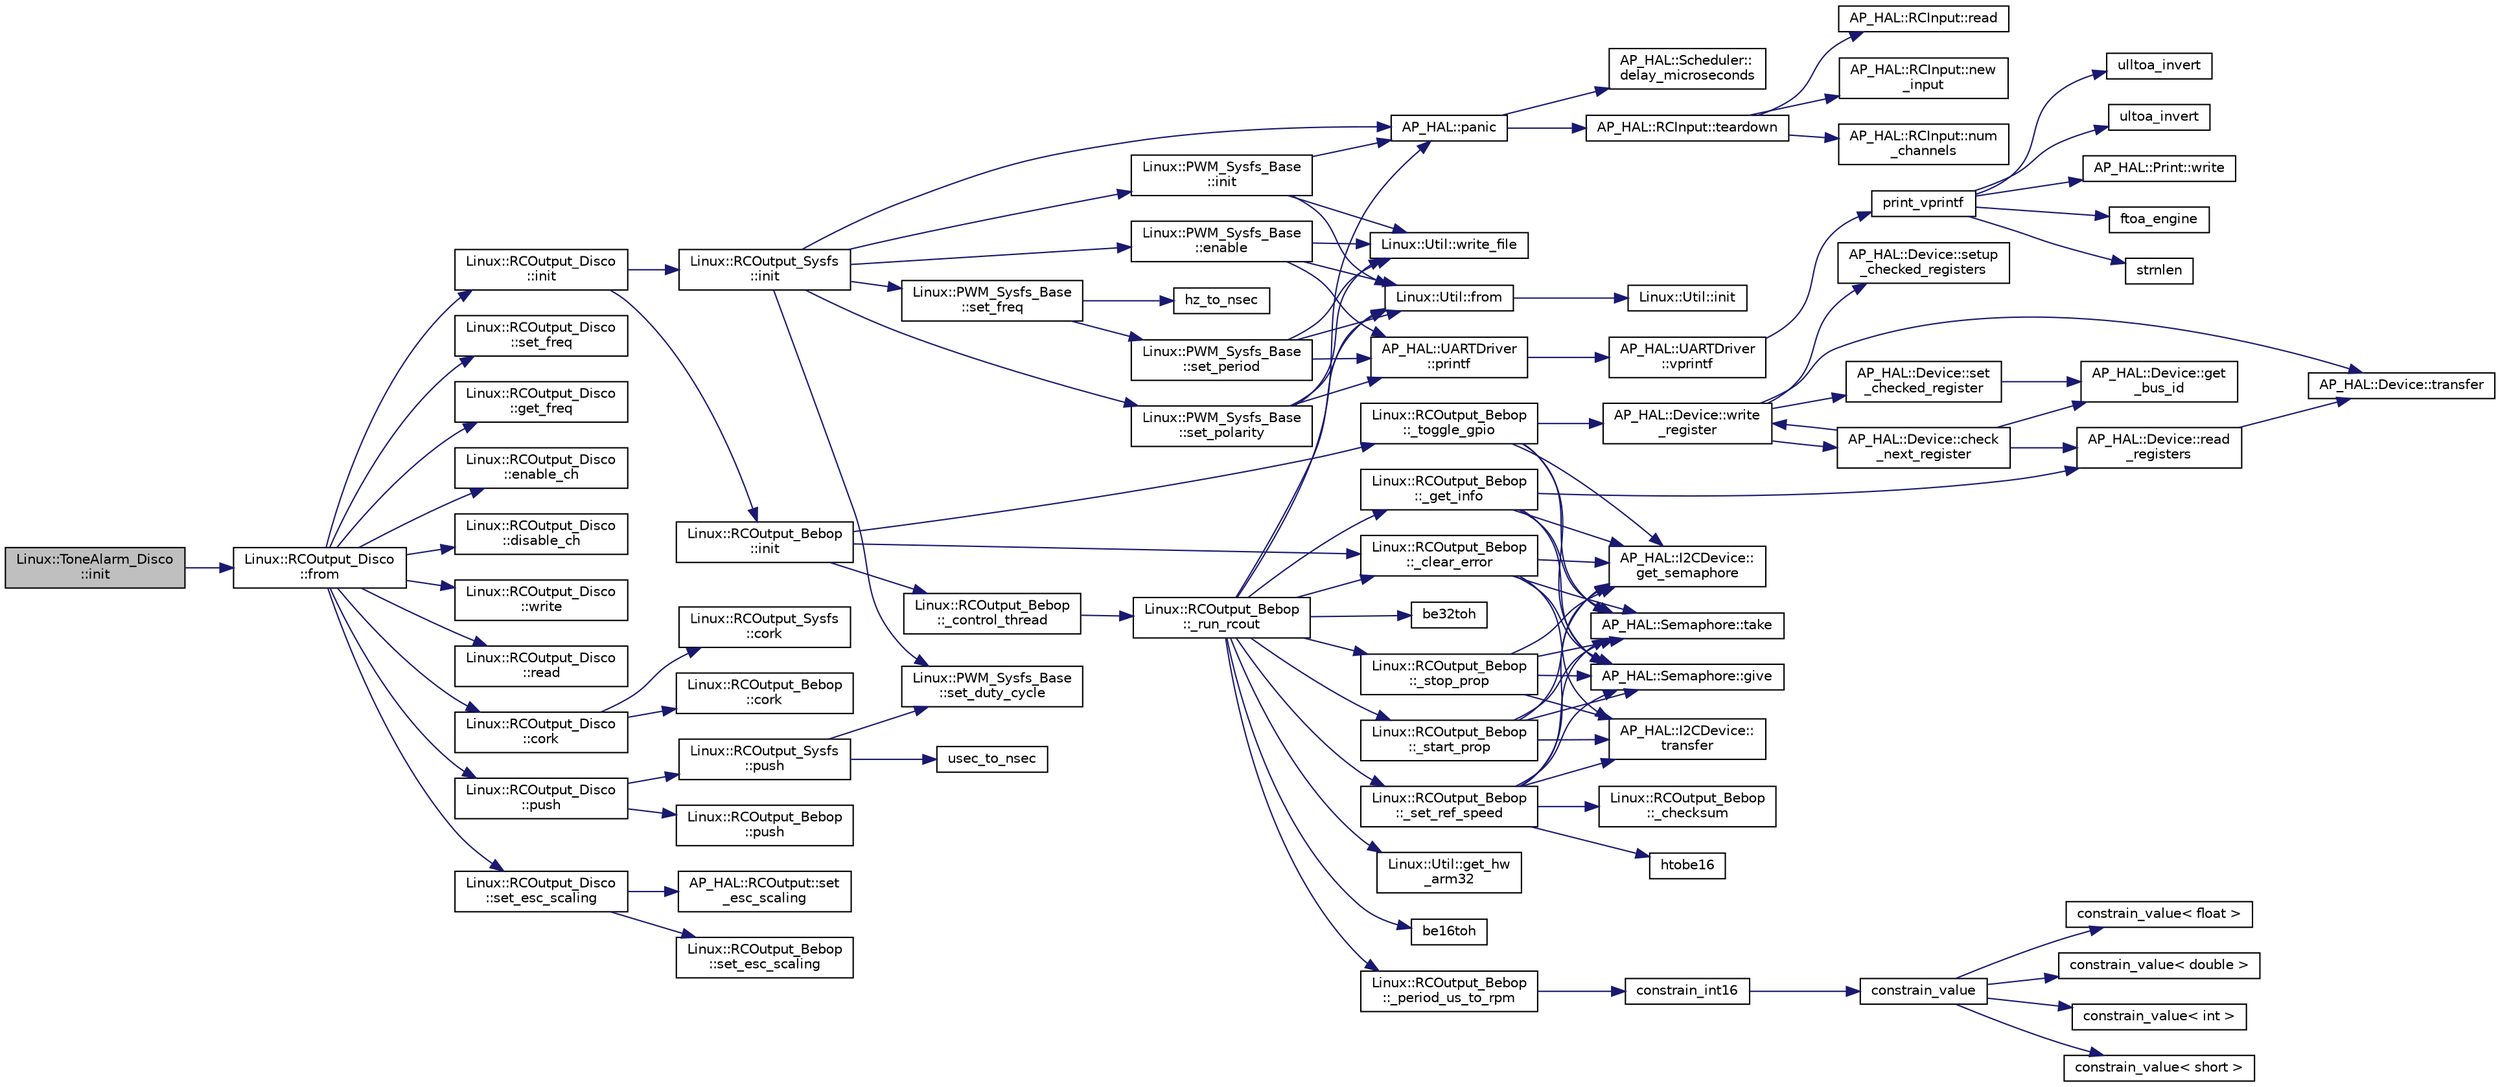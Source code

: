 digraph "Linux::ToneAlarm_Disco::init"
{
 // INTERACTIVE_SVG=YES
  edge [fontname="Helvetica",fontsize="10",labelfontname="Helvetica",labelfontsize="10"];
  node [fontname="Helvetica",fontsize="10",shape=record];
  rankdir="LR";
  Node1 [label="Linux::ToneAlarm_Disco\l::init",height=0.2,width=0.4,color="black", fillcolor="grey75", style="filled", fontcolor="black"];
  Node1 -> Node2 [color="midnightblue",fontsize="10",style="solid",fontname="Helvetica"];
  Node2 [label="Linux::RCOutput_Disco\l::from",height=0.2,width=0.4,color="black", fillcolor="white", style="filled",URL="$classLinux_1_1RCOutput__Disco.html#a8692caab118bef928bbc9cc2a0a494b9"];
  Node2 -> Node3 [color="midnightblue",fontsize="10",style="solid",fontname="Helvetica"];
  Node3 [label="Linux::RCOutput_Disco\l::init",height=0.2,width=0.4,color="black", fillcolor="white", style="filled",URL="$classLinux_1_1RCOutput__Disco.html#aa7c4f715a6e793972896389de9d642ad"];
  Node3 -> Node4 [color="midnightblue",fontsize="10",style="solid",fontname="Helvetica"];
  Node4 [label="Linux::RCOutput_Sysfs\l::init",height=0.2,width=0.4,color="black", fillcolor="white", style="filled",URL="$classLinux_1_1RCOutput__Sysfs.html#ad1cd8fe20a99d08df3401f1f0ea968f2"];
  Node4 -> Node5 [color="midnightblue",fontsize="10",style="solid",fontname="Helvetica"];
  Node5 [label="AP_HAL::panic",height=0.2,width=0.4,color="black", fillcolor="white", style="filled",URL="$namespaceAP__HAL.html#a71832f03d849a0c088f04fc98d3c8143"];
  Node5 -> Node6 [color="midnightblue",fontsize="10",style="solid",fontname="Helvetica"];
  Node6 [label="AP_HAL::RCInput::teardown",height=0.2,width=0.4,color="black", fillcolor="white", style="filled",URL="$classAP__HAL_1_1RCInput.html#a2bea13d38f2b9ae8bf5193a3a69f0a31"];
  Node6 -> Node7 [color="midnightblue",fontsize="10",style="solid",fontname="Helvetica"];
  Node7 [label="AP_HAL::RCInput::new\l_input",height=0.2,width=0.4,color="black", fillcolor="white", style="filled",URL="$classAP__HAL_1_1RCInput.html#aee1fade33080edef83dd7db0fad0f7da"];
  Node6 -> Node8 [color="midnightblue",fontsize="10",style="solid",fontname="Helvetica"];
  Node8 [label="AP_HAL::RCInput::num\l_channels",height=0.2,width=0.4,color="black", fillcolor="white", style="filled",URL="$classAP__HAL_1_1RCInput.html#ae55f959c6115c1f41783af3a2b6c4fcd"];
  Node6 -> Node9 [color="midnightblue",fontsize="10",style="solid",fontname="Helvetica"];
  Node9 [label="AP_HAL::RCInput::read",height=0.2,width=0.4,color="black", fillcolor="white", style="filled",URL="$classAP__HAL_1_1RCInput.html#a078fd7e6d2e6a899009ec674a8e03498"];
  Node5 -> Node10 [color="midnightblue",fontsize="10",style="solid",fontname="Helvetica"];
  Node10 [label="AP_HAL::Scheduler::\ldelay_microseconds",height=0.2,width=0.4,color="black", fillcolor="white", style="filled",URL="$classAP__HAL_1_1Scheduler.html#a78c4f1b1f192ac1c99544b6cc8f099b0"];
  Node4 -> Node11 [color="midnightblue",fontsize="10",style="solid",fontname="Helvetica"];
  Node11 [label="Linux::PWM_Sysfs_Base\l::init",height=0.2,width=0.4,color="black", fillcolor="white", style="filled",URL="$classLinux_1_1PWM__Sysfs__Base.html#a2e255d387f313730098c3e9db321481d"];
  Node11 -> Node5 [color="midnightblue",fontsize="10",style="solid",fontname="Helvetica"];
  Node11 -> Node12 [color="midnightblue",fontsize="10",style="solid",fontname="Helvetica"];
  Node12 [label="Linux::Util::from",height=0.2,width=0.4,color="black", fillcolor="white", style="filled",URL="$classLinux_1_1Util.html#addd6070e02a90ee0a7063f0c3db4fecc"];
  Node12 -> Node13 [color="midnightblue",fontsize="10",style="solid",fontname="Helvetica"];
  Node13 [label="Linux::Util::init",height=0.2,width=0.4,color="black", fillcolor="white", style="filled",URL="$classLinux_1_1Util.html#ae03dc062803bf3bcda9cbd77e781c7d4"];
  Node11 -> Node14 [color="midnightblue",fontsize="10",style="solid",fontname="Helvetica"];
  Node14 [label="Linux::Util::write_file",height=0.2,width=0.4,color="black", fillcolor="white", style="filled",URL="$classLinux_1_1Util.html#af217ed63397b599a1b94ff6d0675ff9c"];
  Node4 -> Node15 [color="midnightblue",fontsize="10",style="solid",fontname="Helvetica"];
  Node15 [label="Linux::PWM_Sysfs_Base\l::enable",height=0.2,width=0.4,color="black", fillcolor="white", style="filled",URL="$classLinux_1_1PWM__Sysfs__Base.html#a13de94e200597038465d7347d1b28f25"];
  Node15 -> Node12 [color="midnightblue",fontsize="10",style="solid",fontname="Helvetica"];
  Node15 -> Node14 [color="midnightblue",fontsize="10",style="solid",fontname="Helvetica"];
  Node15 -> Node16 [color="midnightblue",fontsize="10",style="solid",fontname="Helvetica"];
  Node16 [label="AP_HAL::UARTDriver\l::printf",height=0.2,width=0.4,color="black", fillcolor="white", style="filled",URL="$classAP__HAL_1_1UARTDriver.html#a6ceedc792594e59fc7d80b39a435f027"];
  Node16 -> Node17 [color="midnightblue",fontsize="10",style="solid",fontname="Helvetica"];
  Node17 [label="AP_HAL::UARTDriver\l::vprintf",height=0.2,width=0.4,color="black", fillcolor="white", style="filled",URL="$classAP__HAL_1_1UARTDriver.html#aa8abfb6d6641299472c29ac1edde559f"];
  Node17 -> Node18 [color="midnightblue",fontsize="10",style="solid",fontname="Helvetica"];
  Node18 [label="print_vprintf",height=0.2,width=0.4,color="black", fillcolor="white", style="filled",URL="$print__vprintf_8cpp.html#a1534eaeab54696df96975b56d9f49212"];
  Node18 -> Node19 [color="midnightblue",fontsize="10",style="solid",fontname="Helvetica"];
  Node19 [label="AP_HAL::Print::write",height=0.2,width=0.4,color="black", fillcolor="white", style="filled",URL="$classAP__HAL_1_1Print.html#acc65391952a43334f8f5c9bef341f501"];
  Node18 -> Node20 [color="midnightblue",fontsize="10",style="solid",fontname="Helvetica"];
  Node20 [label="ftoa_engine",height=0.2,width=0.4,color="black", fillcolor="white", style="filled",URL="$ftoa__engine_8cpp.html#a1c28234da8f20b43c85890d4bb452947"];
  Node18 -> Node21 [color="midnightblue",fontsize="10",style="solid",fontname="Helvetica"];
  Node21 [label="strnlen",height=0.2,width=0.4,color="black", fillcolor="white", style="filled",URL="$replace_8cpp.html#a880bcc7b85a09e6254691bebd5344b51"];
  Node18 -> Node22 [color="midnightblue",fontsize="10",style="solid",fontname="Helvetica"];
  Node22 [label="ulltoa_invert",height=0.2,width=0.4,color="black", fillcolor="white", style="filled",URL="$utoa__invert_8cpp.html#a34926f552460b47c414ec4d83b32815c"];
  Node18 -> Node23 [color="midnightblue",fontsize="10",style="solid",fontname="Helvetica"];
  Node23 [label="ultoa_invert",height=0.2,width=0.4,color="black", fillcolor="white", style="filled",URL="$utoa__invert_8cpp.html#a5d99bba8e697c1e11da489d88fca8559"];
  Node4 -> Node24 [color="midnightblue",fontsize="10",style="solid",fontname="Helvetica"];
  Node24 [label="Linux::PWM_Sysfs_Base\l::set_freq",height=0.2,width=0.4,color="black", fillcolor="white", style="filled",URL="$classLinux_1_1PWM__Sysfs__Base.html#a50e507faa5755bf00b21867764464f6f"];
  Node24 -> Node25 [color="midnightblue",fontsize="10",style="solid",fontname="Helvetica"];
  Node25 [label="Linux::PWM_Sysfs_Base\l::set_period",height=0.2,width=0.4,color="black", fillcolor="white", style="filled",URL="$classLinux_1_1PWM__Sysfs__Base.html#ae559797471c204de7ff10c2aced67b0e"];
  Node25 -> Node12 [color="midnightblue",fontsize="10",style="solid",fontname="Helvetica"];
  Node25 -> Node14 [color="midnightblue",fontsize="10",style="solid",fontname="Helvetica"];
  Node25 -> Node16 [color="midnightblue",fontsize="10",style="solid",fontname="Helvetica"];
  Node24 -> Node26 [color="midnightblue",fontsize="10",style="solid",fontname="Helvetica"];
  Node26 [label="hz_to_nsec",height=0.2,width=0.4,color="black", fillcolor="white", style="filled",URL="$AP__Math_8h.html#aeba7824fdcc216a25fb200958928ff12"];
  Node4 -> Node27 [color="midnightblue",fontsize="10",style="solid",fontname="Helvetica"];
  Node27 [label="Linux::PWM_Sysfs_Base\l::set_duty_cycle",height=0.2,width=0.4,color="black", fillcolor="white", style="filled",URL="$classLinux_1_1PWM__Sysfs__Base.html#a498c10f6b0197ec9ac2f8e5e40dbdb4b"];
  Node4 -> Node28 [color="midnightblue",fontsize="10",style="solid",fontname="Helvetica"];
  Node28 [label="Linux::PWM_Sysfs_Base\l::set_polarity",height=0.2,width=0.4,color="black", fillcolor="white", style="filled",URL="$classLinux_1_1PWM__Sysfs__Base.html#a72a4815261b1866ba377f1b44245a9a9"];
  Node28 -> Node12 [color="midnightblue",fontsize="10",style="solid",fontname="Helvetica"];
  Node28 -> Node14 [color="midnightblue",fontsize="10",style="solid",fontname="Helvetica"];
  Node28 -> Node16 [color="midnightblue",fontsize="10",style="solid",fontname="Helvetica"];
  Node3 -> Node29 [color="midnightblue",fontsize="10",style="solid",fontname="Helvetica"];
  Node29 [label="Linux::RCOutput_Bebop\l::init",height=0.2,width=0.4,color="black", fillcolor="white", style="filled",URL="$classLinux_1_1RCOutput__Bebop.html#abcfe02fe9d864e772312746047ab048e"];
  Node29 -> Node30 [color="midnightblue",fontsize="10",style="solid",fontname="Helvetica"];
  Node30 [label="Linux::RCOutput_Bebop\l::_control_thread",height=0.2,width=0.4,color="black", fillcolor="white", style="filled",URL="$classLinux_1_1RCOutput__Bebop.html#a268f09061922bcc792a67fabf70617bc"];
  Node30 -> Node31 [color="midnightblue",fontsize="10",style="solid",fontname="Helvetica"];
  Node31 [label="Linux::RCOutput_Bebop\l::_run_rcout",height=0.2,width=0.4,color="black", fillcolor="white", style="filled",URL="$classLinux_1_1RCOutput__Bebop.html#a1baaeabaade1ea15e4c770c9277821cc"];
  Node31 -> Node32 [color="midnightblue",fontsize="10",style="solid",fontname="Helvetica"];
  Node32 [label="Linux::RCOutput_Bebop\l::_get_info",height=0.2,width=0.4,color="black", fillcolor="white", style="filled",URL="$classLinux_1_1RCOutput__Bebop.html#aa2ea705fca68e17bde411377af8a2c30"];
  Node32 -> Node33 [color="midnightblue",fontsize="10",style="solid",fontname="Helvetica"];
  Node33 [label="AP_HAL::I2CDevice::\lget_semaphore",height=0.2,width=0.4,color="black", fillcolor="white", style="filled",URL="$classAP__HAL_1_1I2CDevice.html#aecaa17329f98d50d437e53507b1e5c77"];
  Node32 -> Node34 [color="midnightblue",fontsize="10",style="solid",fontname="Helvetica"];
  Node34 [label="AP_HAL::Semaphore::take",height=0.2,width=0.4,color="black", fillcolor="white", style="filled",URL="$classAP__HAL_1_1Semaphore.html#abd3a0affad8bb211981a979f30386589"];
  Node32 -> Node35 [color="midnightblue",fontsize="10",style="solid",fontname="Helvetica"];
  Node35 [label="AP_HAL::Device::read\l_registers",height=0.2,width=0.4,color="black", fillcolor="white", style="filled",URL="$classAP__HAL_1_1Device.html#a66215f964cfb5c7421effdb88a749550"];
  Node35 -> Node36 [color="midnightblue",fontsize="10",style="solid",fontname="Helvetica"];
  Node36 [label="AP_HAL::Device::transfer",height=0.2,width=0.4,color="black", fillcolor="white", style="filled",URL="$classAP__HAL_1_1Device.html#a2af24b5f93b678af718b65a606e538b0"];
  Node32 -> Node37 [color="midnightblue",fontsize="10",style="solid",fontname="Helvetica"];
  Node37 [label="AP_HAL::Semaphore::give",height=0.2,width=0.4,color="black", fillcolor="white", style="filled",URL="$classAP__HAL_1_1Semaphore.html#afcdbf03d5bea9d83037acc93bfaea7ce"];
  Node31 -> Node5 [color="midnightblue",fontsize="10",style="solid",fontname="Helvetica"];
  Node31 -> Node12 [color="midnightblue",fontsize="10",style="solid",fontname="Helvetica"];
  Node31 -> Node38 [color="midnightblue",fontsize="10",style="solid",fontname="Helvetica"];
  Node38 [label="Linux::Util::get_hw\l_arm32",height=0.2,width=0.4,color="black", fillcolor="white", style="filled",URL="$classLinux_1_1Util.html#a7be36bbc123b07ab7c5b5e583773f39a"];
  Node31 -> Node39 [color="midnightblue",fontsize="10",style="solid",fontname="Helvetica"];
  Node39 [label="be16toh",height=0.2,width=0.4,color="black", fillcolor="white", style="filled",URL="$sparse-endian_8h.html#a4460d76503583c1209bc0e78a5ccaefb"];
  Node31 -> Node40 [color="midnightblue",fontsize="10",style="solid",fontname="Helvetica"];
  Node40 [label="be32toh",height=0.2,width=0.4,color="black", fillcolor="white", style="filled",URL="$sparse-endian_8h.html#ac9479471ad041b1c2674a58bf7660c6c"];
  Node31 -> Node41 [color="midnightblue",fontsize="10",style="solid",fontname="Helvetica"];
  Node41 [label="Linux::RCOutput_Bebop\l::_period_us_to_rpm",height=0.2,width=0.4,color="black", fillcolor="white", style="filled",URL="$classLinux_1_1RCOutput__Bebop.html#a8608a9d1cbd2c80b1d52b7712bbb777b"];
  Node41 -> Node42 [color="midnightblue",fontsize="10",style="solid",fontname="Helvetica"];
  Node42 [label="constrain_int16",height=0.2,width=0.4,color="black", fillcolor="white", style="filled",URL="$AP__Math_8h.html#a68558c4f79a8582543daefde13c64abc"];
  Node42 -> Node43 [color="midnightblue",fontsize="10",style="solid",fontname="Helvetica"];
  Node43 [label="constrain_value",height=0.2,width=0.4,color="black", fillcolor="white", style="filled",URL="$AP__Math_8h.html#a20e8f8671c282c69c1954652b6d61585"];
  Node43 -> Node44 [color="midnightblue",fontsize="10",style="solid",fontname="Helvetica"];
  Node44 [label="constrain_value\< int \>",height=0.2,width=0.4,color="black", fillcolor="white", style="filled",URL="$AP__Math_8cpp.html#a37e8e901754cb9c8e53a8e3030c82c50"];
  Node43 -> Node45 [color="midnightblue",fontsize="10",style="solid",fontname="Helvetica"];
  Node45 [label="constrain_value\< short \>",height=0.2,width=0.4,color="black", fillcolor="white", style="filled",URL="$AP__Math_8cpp.html#afdbe107ec1987d318a6347816fbf2b89"];
  Node43 -> Node46 [color="midnightblue",fontsize="10",style="solid",fontname="Helvetica"];
  Node46 [label="constrain_value\< float \>",height=0.2,width=0.4,color="black", fillcolor="white", style="filled",URL="$AP__Math_8cpp.html#ae6c621670c214da687de21d4e3a92587"];
  Node43 -> Node47 [color="midnightblue",fontsize="10",style="solid",fontname="Helvetica"];
  Node47 [label="constrain_value\< double \>",height=0.2,width=0.4,color="black", fillcolor="white", style="filled",URL="$AP__Math_8cpp.html#afe3990b00e9abc43fa97dfaf8e32f5c4"];
  Node31 -> Node48 [color="midnightblue",fontsize="10",style="solid",fontname="Helvetica"];
  Node48 [label="Linux::RCOutput_Bebop\l::_stop_prop",height=0.2,width=0.4,color="black", fillcolor="white", style="filled",URL="$classLinux_1_1RCOutput__Bebop.html#acf39e1069dc57bdadd83b83d9e0d6176"];
  Node48 -> Node33 [color="midnightblue",fontsize="10",style="solid",fontname="Helvetica"];
  Node48 -> Node34 [color="midnightblue",fontsize="10",style="solid",fontname="Helvetica"];
  Node48 -> Node49 [color="midnightblue",fontsize="10",style="solid",fontname="Helvetica"];
  Node49 [label="AP_HAL::I2CDevice::\ltransfer",height=0.2,width=0.4,color="black", fillcolor="white", style="filled",URL="$classAP__HAL_1_1I2CDevice.html#a2e581ddc9b02eb73ad2fdf488fe8dc86"];
  Node48 -> Node37 [color="midnightblue",fontsize="10",style="solid",fontname="Helvetica"];
  Node31 -> Node50 [color="midnightblue",fontsize="10",style="solid",fontname="Helvetica"];
  Node50 [label="Linux::RCOutput_Bebop\l::_clear_error",height=0.2,width=0.4,color="black", fillcolor="white", style="filled",URL="$classLinux_1_1RCOutput__Bebop.html#ab68f6278b7a4a894cbd3f6a4c8435adb"];
  Node50 -> Node33 [color="midnightblue",fontsize="10",style="solid",fontname="Helvetica"];
  Node50 -> Node34 [color="midnightblue",fontsize="10",style="solid",fontname="Helvetica"];
  Node50 -> Node49 [color="midnightblue",fontsize="10",style="solid",fontname="Helvetica"];
  Node50 -> Node37 [color="midnightblue",fontsize="10",style="solid",fontname="Helvetica"];
  Node31 -> Node51 [color="midnightblue",fontsize="10",style="solid",fontname="Helvetica"];
  Node51 [label="Linux::RCOutput_Bebop\l::_start_prop",height=0.2,width=0.4,color="black", fillcolor="white", style="filled",URL="$classLinux_1_1RCOutput__Bebop.html#ae64a4603212a9a18737f3fa2f7832a0d"];
  Node51 -> Node33 [color="midnightblue",fontsize="10",style="solid",fontname="Helvetica"];
  Node51 -> Node34 [color="midnightblue",fontsize="10",style="solid",fontname="Helvetica"];
  Node51 -> Node49 [color="midnightblue",fontsize="10",style="solid",fontname="Helvetica"];
  Node51 -> Node37 [color="midnightblue",fontsize="10",style="solid",fontname="Helvetica"];
  Node31 -> Node52 [color="midnightblue",fontsize="10",style="solid",fontname="Helvetica"];
  Node52 [label="Linux::RCOutput_Bebop\l::_set_ref_speed",height=0.2,width=0.4,color="black", fillcolor="white", style="filled",URL="$classLinux_1_1RCOutput__Bebop.html#a05c9035307cc4e1ae1b136469ca7c007"];
  Node52 -> Node53 [color="midnightblue",fontsize="10",style="solid",fontname="Helvetica"];
  Node53 [label="htobe16",height=0.2,width=0.4,color="black", fillcolor="white", style="filled",URL="$sparse-endian_8h.html#afeadfffc79afb9d2c017f0921b187204"];
  Node52 -> Node54 [color="midnightblue",fontsize="10",style="solid",fontname="Helvetica"];
  Node54 [label="Linux::RCOutput_Bebop\l::_checksum",height=0.2,width=0.4,color="black", fillcolor="white", style="filled",URL="$classLinux_1_1RCOutput__Bebop.html#a0753f720be9a7b4150fd671810784193"];
  Node52 -> Node33 [color="midnightblue",fontsize="10",style="solid",fontname="Helvetica"];
  Node52 -> Node34 [color="midnightblue",fontsize="10",style="solid",fontname="Helvetica"];
  Node52 -> Node49 [color="midnightblue",fontsize="10",style="solid",fontname="Helvetica"];
  Node52 -> Node37 [color="midnightblue",fontsize="10",style="solid",fontname="Helvetica"];
  Node29 -> Node50 [color="midnightblue",fontsize="10",style="solid",fontname="Helvetica"];
  Node29 -> Node55 [color="midnightblue",fontsize="10",style="solid",fontname="Helvetica"];
  Node55 [label="Linux::RCOutput_Bebop\l::_toggle_gpio",height=0.2,width=0.4,color="black", fillcolor="white", style="filled",URL="$classLinux_1_1RCOutput__Bebop.html#a434f7677359b941d2f3cd00f0c4884cc"];
  Node55 -> Node33 [color="midnightblue",fontsize="10",style="solid",fontname="Helvetica"];
  Node55 -> Node34 [color="midnightblue",fontsize="10",style="solid",fontname="Helvetica"];
  Node55 -> Node56 [color="midnightblue",fontsize="10",style="solid",fontname="Helvetica"];
  Node56 [label="AP_HAL::Device::write\l_register",height=0.2,width=0.4,color="black", fillcolor="white", style="filled",URL="$classAP__HAL_1_1Device.html#a450d2427d58c09d75c8268f8b808c37b"];
  Node56 -> Node57 [color="midnightblue",fontsize="10",style="solid",fontname="Helvetica"];
  Node57 [label="AP_HAL::Device::set\l_checked_register",height=0.2,width=0.4,color="black", fillcolor="white", style="filled",URL="$classAP__HAL_1_1Device.html#a44b62acec2c1c5d8bf8b9c07f5fe7192"];
  Node57 -> Node58 [color="midnightblue",fontsize="10",style="solid",fontname="Helvetica"];
  Node58 [label="AP_HAL::Device::get\l_bus_id",height=0.2,width=0.4,color="black", fillcolor="white", style="filled",URL="$classAP__HAL_1_1Device.html#a682fd556614308cb02773e94ec8e4b26"];
  Node56 -> Node36 [color="midnightblue",fontsize="10",style="solid",fontname="Helvetica"];
  Node56 -> Node59 [color="midnightblue",fontsize="10",style="solid",fontname="Helvetica"];
  Node59 [label="AP_HAL::Device::setup\l_checked_registers",height=0.2,width=0.4,color="black", fillcolor="white", style="filled",URL="$classAP__HAL_1_1Device.html#a4bad879386bd93b7f2340bff1437d041"];
  Node56 -> Node60 [color="midnightblue",fontsize="10",style="solid",fontname="Helvetica"];
  Node60 [label="AP_HAL::Device::check\l_next_register",height=0.2,width=0.4,color="black", fillcolor="white", style="filled",URL="$classAP__HAL_1_1Device.html#a81202d89062b62f93bf8d13fa30a86d0"];
  Node60 -> Node35 [color="midnightblue",fontsize="10",style="solid",fontname="Helvetica"];
  Node60 -> Node58 [color="midnightblue",fontsize="10",style="solid",fontname="Helvetica"];
  Node60 -> Node56 [color="midnightblue",fontsize="10",style="solid",fontname="Helvetica"];
  Node55 -> Node37 [color="midnightblue",fontsize="10",style="solid",fontname="Helvetica"];
  Node2 -> Node61 [color="midnightblue",fontsize="10",style="solid",fontname="Helvetica"];
  Node61 [label="Linux::RCOutput_Disco\l::set_freq",height=0.2,width=0.4,color="black", fillcolor="white", style="filled",URL="$classLinux_1_1RCOutput__Disco.html#a4ffac9fc2333d1e73506fe67d3aa9f8b"];
  Node2 -> Node62 [color="midnightblue",fontsize="10",style="solid",fontname="Helvetica"];
  Node62 [label="Linux::RCOutput_Disco\l::get_freq",height=0.2,width=0.4,color="black", fillcolor="white", style="filled",URL="$classLinux_1_1RCOutput__Disco.html#abbcf2eb089396ffeee2446ac104b8087"];
  Node2 -> Node63 [color="midnightblue",fontsize="10",style="solid",fontname="Helvetica"];
  Node63 [label="Linux::RCOutput_Disco\l::enable_ch",height=0.2,width=0.4,color="black", fillcolor="white", style="filled",URL="$classLinux_1_1RCOutput__Disco.html#af74ffd1c6f9201e9290e0d3336b174cf"];
  Node2 -> Node64 [color="midnightblue",fontsize="10",style="solid",fontname="Helvetica"];
  Node64 [label="Linux::RCOutput_Disco\l::disable_ch",height=0.2,width=0.4,color="black", fillcolor="white", style="filled",URL="$classLinux_1_1RCOutput__Disco.html#a745b7f7ef9fb262128ff79c57a735b3e"];
  Node2 -> Node65 [color="midnightblue",fontsize="10",style="solid",fontname="Helvetica"];
  Node65 [label="Linux::RCOutput_Disco\l::write",height=0.2,width=0.4,color="black", fillcolor="white", style="filled",URL="$classLinux_1_1RCOutput__Disco.html#a41d471ac41356d4a439656b0a6e6c669"];
  Node2 -> Node66 [color="midnightblue",fontsize="10",style="solid",fontname="Helvetica"];
  Node66 [label="Linux::RCOutput_Disco\l::read",height=0.2,width=0.4,color="black", fillcolor="white", style="filled",URL="$classLinux_1_1RCOutput__Disco.html#af8f61ec4c96c4f37e5383457f9dea216"];
  Node2 -> Node67 [color="midnightblue",fontsize="10",style="solid",fontname="Helvetica"];
  Node67 [label="Linux::RCOutput_Disco\l::cork",height=0.2,width=0.4,color="black", fillcolor="white", style="filled",URL="$classLinux_1_1RCOutput__Disco.html#a8a7e30da9999a113c48d063f15a1ec31"];
  Node67 -> Node68 [color="midnightblue",fontsize="10",style="solid",fontname="Helvetica"];
  Node68 [label="Linux::RCOutput_Sysfs\l::cork",height=0.2,width=0.4,color="black", fillcolor="white", style="filled",URL="$classLinux_1_1RCOutput__Sysfs.html#a4d873880d7c60d1feee875ff0d84a83c"];
  Node67 -> Node69 [color="midnightblue",fontsize="10",style="solid",fontname="Helvetica"];
  Node69 [label="Linux::RCOutput_Bebop\l::cork",height=0.2,width=0.4,color="black", fillcolor="white", style="filled",URL="$classLinux_1_1RCOutput__Bebop.html#a88a6d5cc3c78fb08366948a2800c678a"];
  Node2 -> Node70 [color="midnightblue",fontsize="10",style="solid",fontname="Helvetica"];
  Node70 [label="Linux::RCOutput_Disco\l::push",height=0.2,width=0.4,color="black", fillcolor="white", style="filled",URL="$classLinux_1_1RCOutput__Disco.html#af3f31fe70768e015708807345481de35"];
  Node70 -> Node71 [color="midnightblue",fontsize="10",style="solid",fontname="Helvetica"];
  Node71 [label="Linux::RCOutput_Sysfs\l::push",height=0.2,width=0.4,color="black", fillcolor="white", style="filled",URL="$classLinux_1_1RCOutput__Sysfs.html#aeadb2fda0065ffab9d2f962bbf9a54e1"];
  Node71 -> Node27 [color="midnightblue",fontsize="10",style="solid",fontname="Helvetica"];
  Node71 -> Node72 [color="midnightblue",fontsize="10",style="solid",fontname="Helvetica"];
  Node72 [label="usec_to_nsec",height=0.2,width=0.4,color="black", fillcolor="white", style="filled",URL="$AP__Math_8h.html#a390a5af37741d7ee0affc42c3ae51026"];
  Node70 -> Node73 [color="midnightblue",fontsize="10",style="solid",fontname="Helvetica"];
  Node73 [label="Linux::RCOutput_Bebop\l::push",height=0.2,width=0.4,color="black", fillcolor="white", style="filled",URL="$classLinux_1_1RCOutput__Bebop.html#a74dcbd58afa109ac057e0f223925340e"];
  Node2 -> Node74 [color="midnightblue",fontsize="10",style="solid",fontname="Helvetica"];
  Node74 [label="Linux::RCOutput_Disco\l::set_esc_scaling",height=0.2,width=0.4,color="black", fillcolor="white", style="filled",URL="$classLinux_1_1RCOutput__Disco.html#a3ff6ff14689673d36f3c1e4d0deb4aee"];
  Node74 -> Node75 [color="midnightblue",fontsize="10",style="solid",fontname="Helvetica"];
  Node75 [label="AP_HAL::RCOutput::set\l_esc_scaling",height=0.2,width=0.4,color="black", fillcolor="white", style="filled",URL="$classAP__HAL_1_1RCOutput.html#a3cbebcc4c0f926b32a2b0f29b83a40d2"];
  Node74 -> Node76 [color="midnightblue",fontsize="10",style="solid",fontname="Helvetica"];
  Node76 [label="Linux::RCOutput_Bebop\l::set_esc_scaling",height=0.2,width=0.4,color="black", fillcolor="white", style="filled",URL="$classLinux_1_1RCOutput__Bebop.html#abbdfe5a617c6cd5e0e00a0f4bcee82ed"];
}
